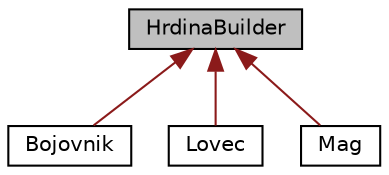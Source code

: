 digraph "HrdinaBuilder"
{
  edge [fontname="Helvetica",fontsize="10",labelfontname="Helvetica",labelfontsize="10"];
  node [fontname="Helvetica",fontsize="10",shape=record];
  Node1 [label="HrdinaBuilder",height=0.2,width=0.4,color="black", fillcolor="grey75", style="filled" fontcolor="black"];
  Node1 -> Node2 [dir="back",color="firebrick4",fontsize="10",style="solid",fontname="Helvetica"];
  Node2 [label="Bojovnik",height=0.2,width=0.4,color="black", fillcolor="white", style="filled",URL="$class_bojovnik.html",tooltip="Trdia, ktera dedi z abstraktni tridy HrdinaBuilder, jedna se o jeji potomek, ktery prebira ciste virt..."];
  Node1 -> Node3 [dir="back",color="firebrick4",fontsize="10",style="solid",fontname="Helvetica"];
  Node3 [label="Lovec",height=0.2,width=0.4,color="black", fillcolor="white", style="filled",URL="$class_lovec.html",tooltip="Trdia, ktera dedi z abstraktni tridy HrdinaBuilder, jedna se o jeji potomek, ktery prebira ciste virt..."];
  Node1 -> Node4 [dir="back",color="firebrick4",fontsize="10",style="solid",fontname="Helvetica"];
  Node4 [label="Mag",height=0.2,width=0.4,color="black", fillcolor="white", style="filled",URL="$class_mag.html",tooltip="Trdia, ktera dedi z abstraktni tridy HrdinaBuilder, jedna se o jeji potomek, ktery prebira ciste virt..."];
}
